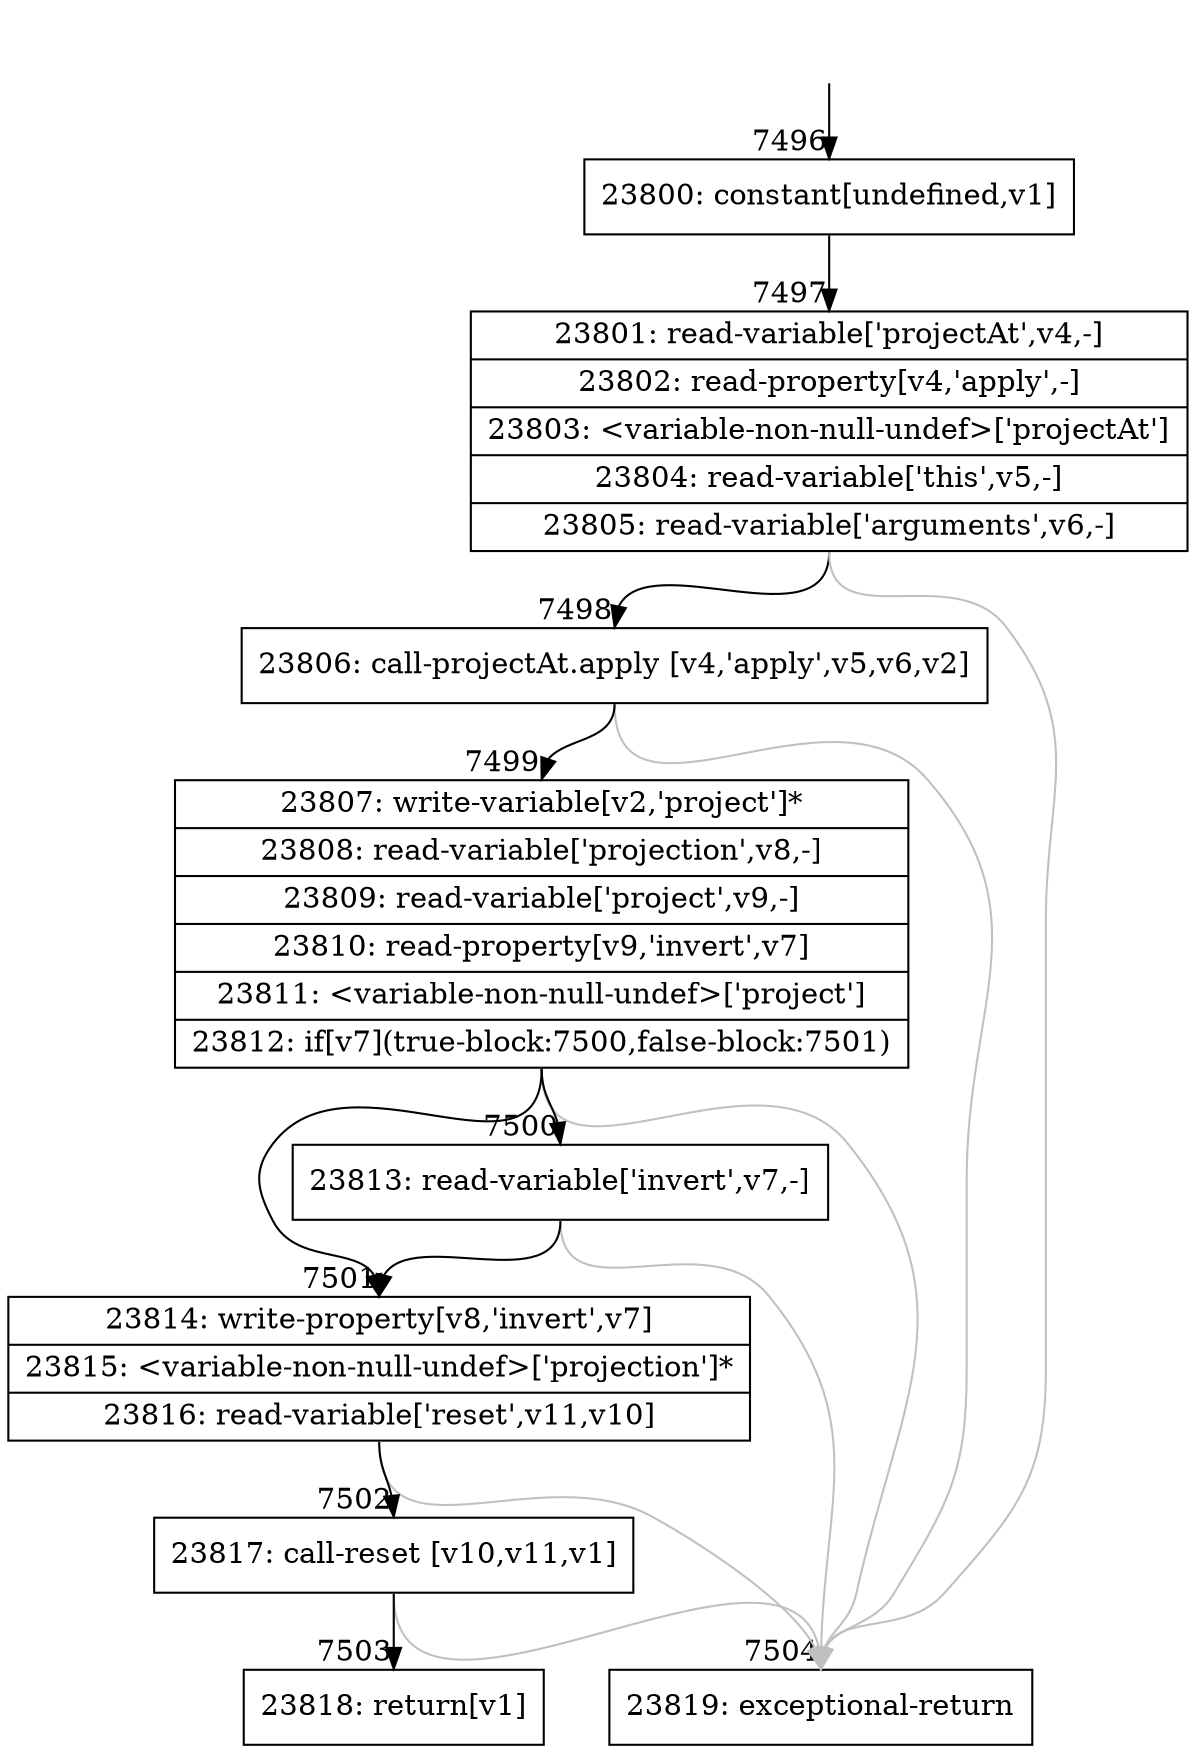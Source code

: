 digraph {
rankdir="TD"
BB_entry706[shape=none,label=""];
BB_entry706 -> BB7496 [tailport=s, headport=n, headlabel="    7496"]
BB7496 [shape=record label="{23800: constant[undefined,v1]}" ] 
BB7496 -> BB7497 [tailport=s, headport=n, headlabel="      7497"]
BB7497 [shape=record label="{23801: read-variable['projectAt',v4,-]|23802: read-property[v4,'apply',-]|23803: \<variable-non-null-undef\>['projectAt']|23804: read-variable['this',v5,-]|23805: read-variable['arguments',v6,-]}" ] 
BB7497 -> BB7498 [tailport=s, headport=n, headlabel="      7498"]
BB7497 -> BB7504 [tailport=s, headport=n, color=gray, headlabel="      7504"]
BB7498 [shape=record label="{23806: call-projectAt.apply [v4,'apply',v5,v6,v2]}" ] 
BB7498 -> BB7499 [tailport=s, headport=n, headlabel="      7499"]
BB7498 -> BB7504 [tailport=s, headport=n, color=gray]
BB7499 [shape=record label="{23807: write-variable[v2,'project']*|23808: read-variable['projection',v8,-]|23809: read-variable['project',v9,-]|23810: read-property[v9,'invert',v7]|23811: \<variable-non-null-undef\>['project']|23812: if[v7](true-block:7500,false-block:7501)}" ] 
BB7499 -> BB7501 [tailport=s, headport=n, headlabel="      7501"]
BB7499 -> BB7500 [tailport=s, headport=n, headlabel="      7500"]
BB7499 -> BB7504 [tailport=s, headport=n, color=gray]
BB7500 [shape=record label="{23813: read-variable['invert',v7,-]}" ] 
BB7500 -> BB7501 [tailport=s, headport=n]
BB7500 -> BB7504 [tailport=s, headport=n, color=gray]
BB7501 [shape=record label="{23814: write-property[v8,'invert',v7]|23815: \<variable-non-null-undef\>['projection']*|23816: read-variable['reset',v11,v10]}" ] 
BB7501 -> BB7502 [tailport=s, headport=n, headlabel="      7502"]
BB7501 -> BB7504 [tailport=s, headport=n, color=gray]
BB7502 [shape=record label="{23817: call-reset [v10,v11,v1]}" ] 
BB7502 -> BB7503 [tailport=s, headport=n, headlabel="      7503"]
BB7502 -> BB7504 [tailport=s, headport=n, color=gray]
BB7503 [shape=record label="{23818: return[v1]}" ] 
BB7504 [shape=record label="{23819: exceptional-return}" ] 
//#$~ 4375
}
